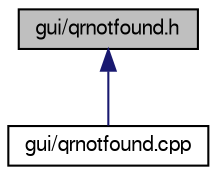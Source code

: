digraph "gui/qrnotfound.h"
{
  edge [fontname="FreeSans",fontsize="10",labelfontname="FreeSans",labelfontsize="10"];
  node [fontname="FreeSans",fontsize="10",shape=record];
  Node2 [label="gui/qrnotfound.h",height=0.2,width=0.4,color="black", fillcolor="grey75", style="filled", fontcolor="black"];
  Node2 -> Node3 [dir="back",color="midnightblue",fontsize="10",style="solid",fontname="FreeSans"];
  Node3 [label="gui/qrnotfound.cpp",height=0.2,width=0.4,color="black", fillcolor="white", style="filled",URL="$qrnotfound_8cpp.html"];
}
